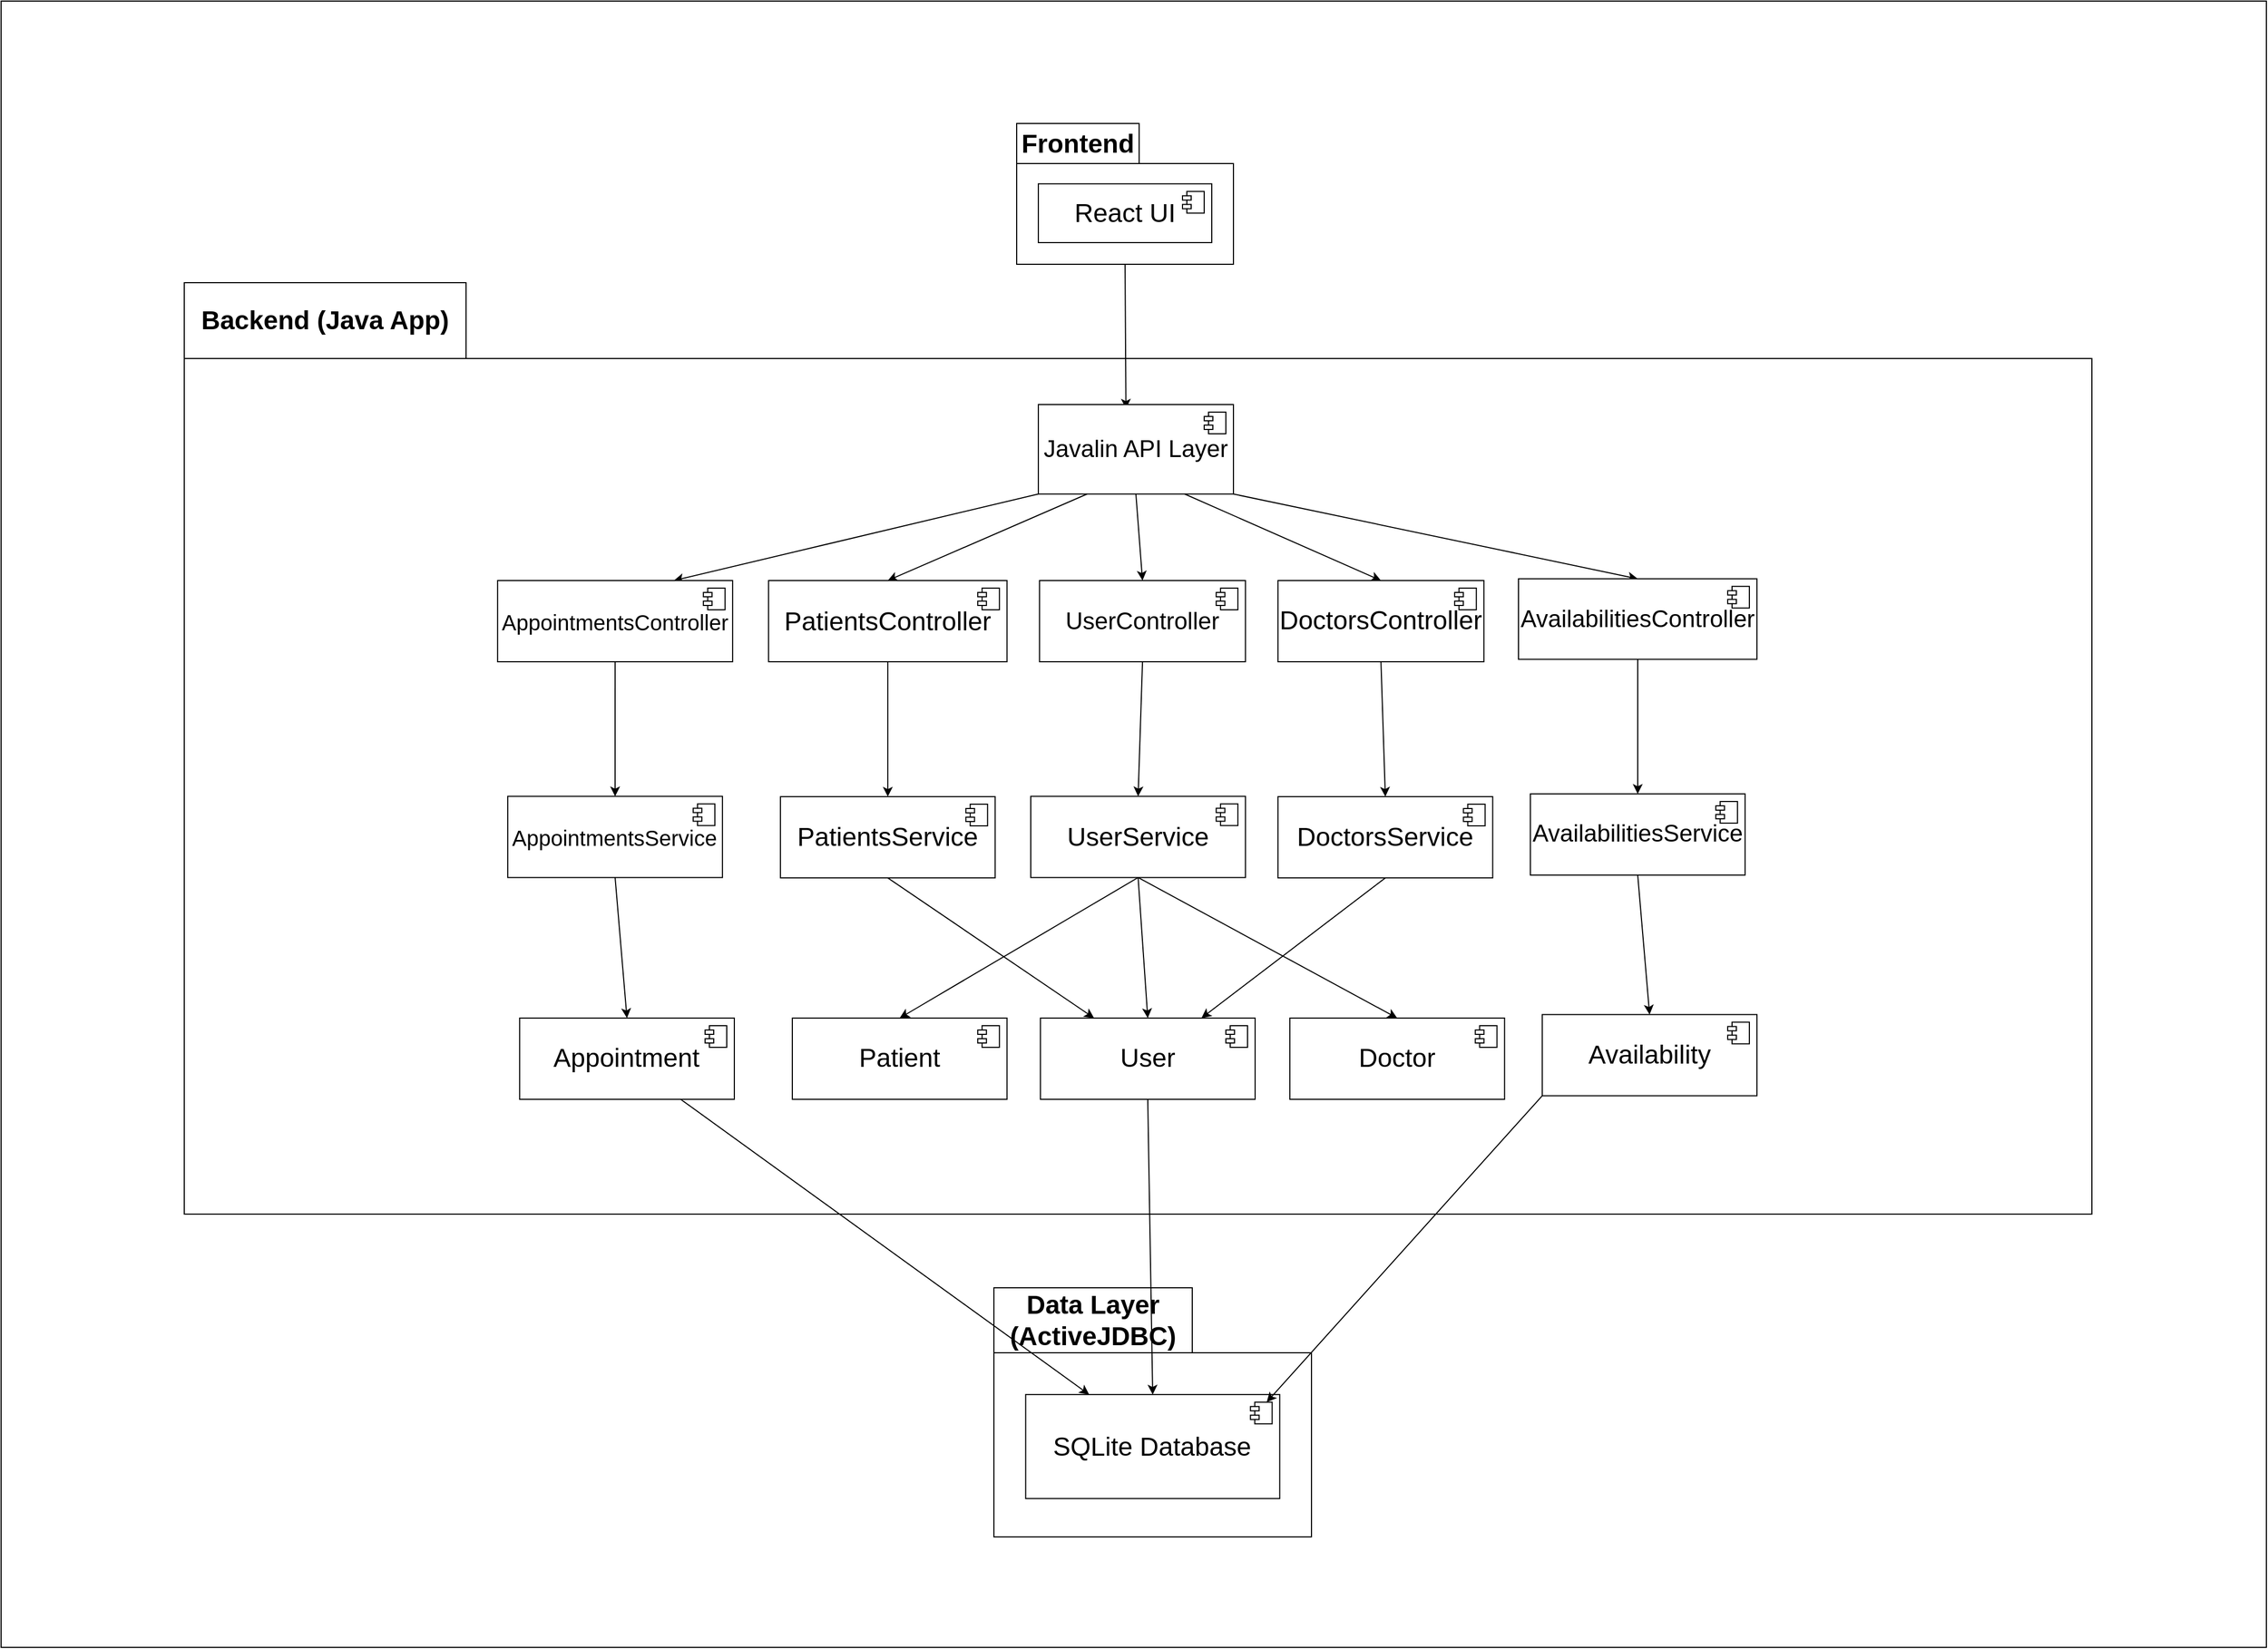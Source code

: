 <mxfile>
    <diagram id="rBxl4bkAhzxToutXgtcX" name="Page-1">
        <mxGraphModel dx="2530" dy="2548" grid="1" gridSize="10" guides="1" tooltips="1" connect="1" arrows="1" fold="1" page="1" pageScale="1" pageWidth="850" pageHeight="1100" math="0" shadow="0">
            <root>
                <mxCell id="0"/>
                <mxCell id="1" parent="0"/>
                <mxCell id="2" value="" style="rounded=0;whiteSpace=wrap;html=1;movable=1;resizable=1;rotatable=1;deletable=1;editable=1;locked=0;connectable=1;" vertex="1" parent="1">
                    <mxGeometry x="-440" y="-560" width="2090" height="1520" as="geometry"/>
                </mxCell>
                <mxCell id="3" value="&lt;font style=&quot;font-size: 24px;&quot;&gt;Frontend&lt;/font&gt;" style="shape=folder;fontStyle=1;tabWidth=113;tabHeight=37;tabPosition=left;html=1;boundedLbl=1;labelInHeader=1;container=1;collapsible=0;whiteSpace=wrap;movable=1;resizable=1;rotatable=1;deletable=1;editable=1;locked=0;connectable=1;" vertex="1" parent="1">
                    <mxGeometry x="497" y="-447" width="200" height="130" as="geometry"/>
                </mxCell>
                <mxCell id="4" value="" style="html=1;strokeColor=none;resizeWidth=1;resizeHeight=1;fillColor=none;part=1;connectable=1;allowArrows=0;deletable=1;whiteSpace=wrap;movable=1;resizable=1;rotatable=1;editable=1;locked=0;" vertex="1" parent="3">
                    <mxGeometry width="200" height="91" relative="1" as="geometry">
                        <mxPoint y="30" as="offset"/>
                    </mxGeometry>
                </mxCell>
                <mxCell id="5" value="&lt;font style=&quot;font-size: 24px;&quot;&gt;React UI&lt;/font&gt;" style="html=1;dropTarget=0;whiteSpace=wrap;movable=1;resizable=1;rotatable=1;deletable=1;editable=1;locked=0;connectable=1;" vertex="1" parent="3">
                    <mxGeometry x="20" y="55.72" width="160" height="54.28" as="geometry"/>
                </mxCell>
                <mxCell id="6" value="" style="shape=module;jettyWidth=8;jettyHeight=4;movable=1;resizable=1;rotatable=1;deletable=1;editable=1;locked=0;connectable=1;" vertex="1" parent="5">
                    <mxGeometry x="1" width="20" height="20" relative="1" as="geometry">
                        <mxPoint x="-27" y="7" as="offset"/>
                    </mxGeometry>
                </mxCell>
                <mxCell id="7" value="&lt;font style=&quot;font-size: 24px;&quot;&gt;Backend (Java App)&lt;/font&gt;" style="shape=folder;fontStyle=1;tabWidth=260;tabHeight=70;tabPosition=left;html=1;boundedLbl=1;labelInHeader=1;container=0;collapsible=0;whiteSpace=wrap;movable=1;resizable=1;rotatable=1;deletable=1;editable=1;locked=0;connectable=1;" vertex="1" parent="1">
                    <mxGeometry x="-271" y="-300" width="1760" height="860" as="geometry"/>
                </mxCell>
                <mxCell id="8" style="edgeStyle=none;html=1;exitX=0.5;exitY=1;exitDx=0;exitDy=0;exitPerimeter=0;entryX=0.449;entryY=0.046;entryDx=0;entryDy=0;entryPerimeter=0;" edge="1" parent="1" source="3" target="26">
                    <mxGeometry relative="1" as="geometry"/>
                </mxCell>
                <mxCell id="9" value="&lt;font style=&quot;font-size: 24px;&quot;&gt;Data Layer (ActiveJDBC)&lt;/font&gt;" style="shape=folder;fontStyle=1;tabWidth=183;tabHeight=60;tabPosition=left;html=1;boundedLbl=1;labelInHeader=1;container=1;collapsible=0;whiteSpace=wrap;movable=1;resizable=1;rotatable=1;deletable=1;editable=1;locked=0;connectable=1;" vertex="1" parent="1">
                    <mxGeometry x="476" y="628" width="293" height="230" as="geometry"/>
                </mxCell>
                <mxCell id="10" value="" style="html=1;strokeColor=none;resizeWidth=1;resizeHeight=1;fillColor=none;part=1;connectable=1;allowArrows=0;deletable=1;whiteSpace=wrap;movable=1;resizable=1;rotatable=1;editable=1;locked=0;" vertex="1" parent="9">
                    <mxGeometry width="293.0" height="161.0" relative="1" as="geometry">
                        <mxPoint y="30" as="offset"/>
                    </mxGeometry>
                </mxCell>
                <mxCell id="11" value="&lt;font style=&quot;font-size: 24px;&quot;&gt;SQLite Database&lt;/font&gt;" style="html=1;dropTarget=0;whiteSpace=wrap;movable=1;resizable=1;rotatable=1;deletable=1;editable=1;locked=0;connectable=1;" vertex="1" parent="9">
                    <mxGeometry x="29.3" y="98.582" width="234.4" height="96.034" as="geometry"/>
                </mxCell>
                <mxCell id="12" value="" style="shape=module;jettyWidth=8;jettyHeight=4;movable=1;resizable=1;rotatable=1;deletable=1;editable=1;locked=0;connectable=1;" vertex="1" parent="11">
                    <mxGeometry x="1" width="20" height="20" relative="1" as="geometry">
                        <mxPoint x="-27" y="7" as="offset"/>
                    </mxGeometry>
                </mxCell>
                <mxCell id="14" style="edgeStyle=none;html=1;exitX=0.75;exitY=1;exitDx=0;exitDy=0;entryX=0.25;entryY=0;entryDx=0;entryDy=0;" edge="1" parent="1" source="74" target="11">
                    <mxGeometry relative="1" as="geometry"/>
                </mxCell>
                <mxCell id="15" style="edgeStyle=none;html=1;exitX=0.5;exitY=1;exitDx=0;exitDy=0;entryX=0.5;entryY=0;entryDx=0;entryDy=0;" edge="1" parent="1" source="78" target="11">
                    <mxGeometry relative="1" as="geometry"/>
                </mxCell>
                <mxCell id="16" style="edgeStyle=none;html=1;exitX=0;exitY=1;exitDx=0;exitDy=0;entryX=0.75;entryY=0;entryDx=0;entryDy=0;" edge="1" parent="1" source="84" target="12">
                    <mxGeometry relative="1" as="geometry"/>
                </mxCell>
                <mxCell id="18" value="" style="html=1;strokeColor=none;resizeWidth=1;resizeHeight=1;fillColor=none;part=1;connectable=1;allowArrows=0;deletable=1;whiteSpace=wrap;movable=1;resizable=1;rotatable=1;editable=1;locked=0;" vertex="1" parent="1">
                    <mxGeometry x="-240" y="-270" width="1760" height="780" as="geometry">
                        <mxPoint y="30" as="offset"/>
                    </mxGeometry>
                </mxCell>
                <mxCell id="20" style="edgeStyle=none;html=1;exitX=0;exitY=1;exitDx=0;exitDy=0;entryX=0.75;entryY=0;entryDx=0;entryDy=0;" edge="1" parent="1" source="26" target="32">
                    <mxGeometry relative="1" as="geometry"/>
                </mxCell>
                <mxCell id="21" style="edgeStyle=none;html=1;exitX=0.25;exitY=1;exitDx=0;exitDy=0;entryX=0.5;entryY=0;entryDx=0;entryDy=0;" edge="1" parent="1" source="26" target="35">
                    <mxGeometry relative="1" as="geometry"/>
                </mxCell>
                <mxCell id="22" style="edgeStyle=none;html=1;exitX=0.5;exitY=1;exitDx=0;exitDy=0;entryX=0.5;entryY=0;entryDx=0;entryDy=0;" edge="1" parent="1" source="26" target="38">
                    <mxGeometry relative="1" as="geometry"/>
                </mxCell>
                <mxCell id="23" style="edgeStyle=none;html=1;exitX=0.75;exitY=1;exitDx=0;exitDy=0;entryX=0.5;entryY=0;entryDx=0;entryDy=0;" edge="1" parent="1" source="26" target="41">
                    <mxGeometry relative="1" as="geometry"/>
                </mxCell>
                <mxCell id="25" style="edgeStyle=none;html=1;exitX=1;exitY=1;exitDx=0;exitDy=0;entryX=0.5;entryY=0;entryDx=0;entryDy=0;" edge="1" parent="1" source="26" target="47">
                    <mxGeometry relative="1" as="geometry"/>
                </mxCell>
                <mxCell id="26" value="&lt;font style=&quot;font-size: 22px;&quot;&gt;Javalin API Layer&lt;/font&gt;" style="html=1;dropTarget=0;whiteSpace=wrap;" vertex="1" parent="1">
                    <mxGeometry x="517" y="-187.501" width="180" height="82.634" as="geometry"/>
                </mxCell>
                <mxCell id="27" value="" style="shape=module;jettyWidth=8;jettyHeight=4;" vertex="1" parent="26">
                    <mxGeometry x="1" width="20" height="20" relative="1" as="geometry">
                        <mxPoint x="-27" y="7" as="offset"/>
                    </mxGeometry>
                </mxCell>
                <mxCell id="31" style="edgeStyle=none;html=1;exitX=0.5;exitY=1;exitDx=0;exitDy=0;entryX=0.5;entryY=0;entryDx=0;entryDy=0;" edge="1" parent="1" source="32" target="53">
                    <mxGeometry relative="1" as="geometry"/>
                </mxCell>
                <mxCell id="32" value="&lt;font style=&quot;font-size: 20px;&quot;&gt;AppointmentsController&lt;/font&gt;" style="html=1;dropTarget=0;whiteSpace=wrap;" vertex="1" parent="1">
                    <mxGeometry x="18.1" y="-24.993" width="216.83" height="74.996" as="geometry"/>
                </mxCell>
                <mxCell id="33" value="" style="shape=module;jettyWidth=8;jettyHeight=4;" vertex="1" parent="32">
                    <mxGeometry x="1" width="20" height="20" relative="1" as="geometry">
                        <mxPoint x="-27" y="7" as="offset"/>
                    </mxGeometry>
                </mxCell>
                <mxCell id="34" style="edgeStyle=none;html=1;exitX=0.5;exitY=1;exitDx=0;exitDy=0;entryX=0.5;entryY=0;entryDx=0;entryDy=0;" edge="1" parent="1" source="35" target="50">
                    <mxGeometry relative="1" as="geometry"/>
                </mxCell>
                <mxCell id="35" value="&lt;font style=&quot;font-size: 24px;&quot;&gt;PatientsController&lt;/font&gt;" style="html=1;dropTarget=0;whiteSpace=wrap;" vertex="1" parent="1">
                    <mxGeometry x="268.1" y="-24.993" width="220" height="74.996" as="geometry"/>
                </mxCell>
                <mxCell id="36" value="" style="shape=module;jettyWidth=8;jettyHeight=4;" vertex="1" parent="35">
                    <mxGeometry x="1" width="20" height="20" relative="1" as="geometry">
                        <mxPoint x="-27" y="7" as="offset"/>
                    </mxGeometry>
                </mxCell>
                <mxCell id="37" style="edgeStyle=none;html=1;exitX=0.5;exitY=1;exitDx=0;exitDy=0;entryX=0.5;entryY=0;entryDx=0;entryDy=0;" edge="1" parent="1" source="38" target="61">
                    <mxGeometry relative="1" as="geometry"/>
                </mxCell>
                <mxCell id="38" value="&lt;font style=&quot;font-size: 22px;&quot;&gt;UserController&lt;/font&gt;" style="html=1;dropTarget=0;whiteSpace=wrap;" vertex="1" parent="1">
                    <mxGeometry x="518.1" y="-24.993" width="190" height="74.996" as="geometry"/>
                </mxCell>
                <mxCell id="39" value="" style="shape=module;jettyWidth=8;jettyHeight=4;" vertex="1" parent="38">
                    <mxGeometry x="1" width="20" height="20" relative="1" as="geometry">
                        <mxPoint x="-27" y="7" as="offset"/>
                    </mxGeometry>
                </mxCell>
                <mxCell id="40" style="edgeStyle=none;html=1;exitX=0.5;exitY=1;exitDx=0;exitDy=0;entryX=0.5;entryY=0;entryDx=0;entryDy=0;" edge="1" parent="1" source="41" target="67">
                    <mxGeometry relative="1" as="geometry"/>
                </mxCell>
                <mxCell id="41" value="&lt;font style=&quot;font-size: 24px;&quot;&gt;DoctorsController&lt;/font&gt;" style="html=1;dropTarget=0;whiteSpace=wrap;" vertex="1" parent="1">
                    <mxGeometry x="738.1" y="-25.002" width="190" height="74.996" as="geometry"/>
                </mxCell>
                <mxCell id="42" value="" style="shape=module;jettyWidth=8;jettyHeight=4;" vertex="1" parent="41">
                    <mxGeometry x="1" width="20" height="20" relative="1" as="geometry">
                        <mxPoint x="-27" y="7" as="offset"/>
                    </mxGeometry>
                </mxCell>
                <mxCell id="46" style="edgeStyle=none;html=1;exitX=0.5;exitY=1;exitDx=0;exitDy=0;entryX=0.5;entryY=0;entryDx=0;entryDy=0;" edge="1" parent="1" source="47" target="64">
                    <mxGeometry relative="1" as="geometry"/>
                </mxCell>
                <mxCell id="47" value="&lt;font style=&quot;font-size: 22px;&quot;&gt;AvailabilitiesController&lt;/font&gt;" style="html=1;dropTarget=0;whiteSpace=wrap;" vertex="1" parent="1">
                    <mxGeometry x="960.0" y="-26.617" width="220" height="74.336" as="geometry"/>
                </mxCell>
                <mxCell id="48" value="" style="shape=module;jettyWidth=8;jettyHeight=4;" vertex="1" parent="47">
                    <mxGeometry x="1" width="20" height="20" relative="1" as="geometry">
                        <mxPoint x="-27" y="7" as="offset"/>
                    </mxGeometry>
                </mxCell>
                <mxCell id="49" style="edgeStyle=none;html=1;exitX=0.5;exitY=1;exitDx=0;exitDy=0;entryX=0.25;entryY=0;entryDx=0;entryDy=0;" edge="1" parent="1" source="50" target="78">
                    <mxGeometry relative="1" as="geometry"/>
                </mxCell>
                <mxCell id="50" value="&lt;font style=&quot;font-size: 24px;&quot;&gt;PatientsService&lt;/font&gt;" style="html=1;dropTarget=0;whiteSpace=wrap;" vertex="1" parent="1">
                    <mxGeometry x="279.05" y="174.554" width="198.1" height="74.996" as="geometry"/>
                </mxCell>
                <mxCell id="51" value="" style="shape=module;jettyWidth=8;jettyHeight=4;" vertex="1" parent="50">
                    <mxGeometry x="1" width="20" height="20" relative="1" as="geometry">
                        <mxPoint x="-27" y="7" as="offset"/>
                    </mxGeometry>
                </mxCell>
                <mxCell id="52" style="edgeStyle=none;html=1;exitX=0.5;exitY=1;exitDx=0;exitDy=0;entryX=0.5;entryY=0;entryDx=0;entryDy=0;" edge="1" parent="1" source="53" target="74">
                    <mxGeometry relative="1" as="geometry"/>
                </mxCell>
                <mxCell id="53" value="&lt;font style=&quot;font-size: 20px;&quot;&gt;AppointmentsService&lt;/font&gt;" style="html=1;dropTarget=0;whiteSpace=wrap;" vertex="1" parent="1">
                    <mxGeometry x="27.46" y="174.228" width="198.1" height="74.996" as="geometry"/>
                </mxCell>
                <mxCell id="54" value="" style="shape=module;jettyWidth=8;jettyHeight=4;" vertex="1" parent="53">
                    <mxGeometry x="1" width="20" height="20" relative="1" as="geometry">
                        <mxPoint x="-27" y="7" as="offset"/>
                    </mxGeometry>
                </mxCell>
                <mxCell id="58" style="edgeStyle=none;html=1;exitX=0.5;exitY=1;exitDx=0;exitDy=0;entryX=0.5;entryY=0;entryDx=0;entryDy=0;" edge="1" parent="1" source="61" target="78">
                    <mxGeometry relative="1" as="geometry"/>
                </mxCell>
                <mxCell id="59" style="edgeStyle=none;html=1;exitX=0.5;exitY=1;exitDx=0;exitDy=0;entryX=0.5;entryY=0;entryDx=0;entryDy=0;" edge="1" parent="1" source="61" target="76">
                    <mxGeometry relative="1" as="geometry"/>
                </mxCell>
                <mxCell id="60" style="edgeStyle=none;html=1;exitX=0.5;exitY=1;exitDx=0;exitDy=0;entryX=0.5;entryY=0;entryDx=0;entryDy=0;" edge="1" parent="1" source="61" target="80">
                    <mxGeometry relative="1" as="geometry"/>
                </mxCell>
                <mxCell id="61" value="&lt;font style=&quot;font-size: 24px;&quot;&gt;UserService&lt;/font&gt;" style="html=1;dropTarget=0;whiteSpace=wrap;" vertex="1" parent="1">
                    <mxGeometry x="510.0" y="174.228" width="198.1" height="74.996" as="geometry"/>
                </mxCell>
                <mxCell id="62" value="" style="shape=module;jettyWidth=8;jettyHeight=4;" vertex="1" parent="61">
                    <mxGeometry x="1" width="20" height="20" relative="1" as="geometry">
                        <mxPoint x="-27" y="7" as="offset"/>
                    </mxGeometry>
                </mxCell>
                <mxCell id="63" style="edgeStyle=none;html=1;exitX=0.5;exitY=1;exitDx=0;exitDy=0;entryX=0.5;entryY=0;entryDx=0;entryDy=0;" edge="1" parent="1" source="64" target="84">
                    <mxGeometry relative="1" as="geometry"/>
                </mxCell>
                <mxCell id="64" value="&lt;font style=&quot;font-size: 22px;&quot;&gt;AvailabilitiesService&lt;/font&gt;" style="html=1;dropTarget=0;whiteSpace=wrap;" vertex="1" parent="1">
                    <mxGeometry x="970.95" y="171.964" width="198.1" height="74.996" as="geometry"/>
                </mxCell>
                <mxCell id="65" value="" style="shape=module;jettyWidth=8;jettyHeight=4;" vertex="1" parent="64">
                    <mxGeometry x="1" width="20" height="20" relative="1" as="geometry">
                        <mxPoint x="-27" y="7" as="offset"/>
                    </mxGeometry>
                </mxCell>
                <mxCell id="66" style="edgeStyle=none;html=1;exitX=0.5;exitY=1;exitDx=0;exitDy=0;entryX=0.75;entryY=0;entryDx=0;entryDy=0;" edge="1" parent="1" source="67" target="78">
                    <mxGeometry relative="1" as="geometry"/>
                </mxCell>
                <mxCell id="67" value="&lt;font style=&quot;font-size: 24px;&quot;&gt;DoctorsService&lt;/font&gt;" style="html=1;dropTarget=0;whiteSpace=wrap;" vertex="1" parent="1">
                    <mxGeometry x="738.1" y="174.554" width="198.1" height="74.996" as="geometry"/>
                </mxCell>
                <mxCell id="68" value="" style="shape=module;jettyWidth=8;jettyHeight=4;" vertex="1" parent="67">
                    <mxGeometry x="1" width="20" height="20" relative="1" as="geometry">
                        <mxPoint x="-27" y="7" as="offset"/>
                    </mxGeometry>
                </mxCell>
                <mxCell id="74" value="&lt;font style=&quot;font-size: 24px;&quot;&gt;Appointment&lt;/font&gt;" style="html=1;dropTarget=0;whiteSpace=wrap;" vertex="1" parent="1">
                    <mxGeometry x="38.41" y="378.978" width="198.1" height="74.996" as="geometry"/>
                </mxCell>
                <mxCell id="75" value="" style="shape=module;jettyWidth=8;jettyHeight=4;" vertex="1" parent="74">
                    <mxGeometry x="1" width="20" height="20" relative="1" as="geometry">
                        <mxPoint x="-27" y="7" as="offset"/>
                    </mxGeometry>
                </mxCell>
                <mxCell id="76" value="&lt;font style=&quot;font-size: 24px;&quot;&gt;Patient&lt;/font&gt;" style="html=1;dropTarget=0;whiteSpace=wrap;" vertex="1" parent="1">
                    <mxGeometry x="290.0" y="378.978" width="198.1" height="74.996" as="geometry"/>
                </mxCell>
                <mxCell id="77" value="" style="shape=module;jettyWidth=8;jettyHeight=4;" vertex="1" parent="76">
                    <mxGeometry x="1" width="20" height="20" relative="1" as="geometry">
                        <mxPoint x="-27" y="7" as="offset"/>
                    </mxGeometry>
                </mxCell>
                <mxCell id="78" value="&lt;font style=&quot;font-size: 24px;&quot;&gt;User&lt;/font&gt;" style="html=1;dropTarget=0;whiteSpace=wrap;" vertex="1" parent="1">
                    <mxGeometry x="518.9" y="378.978" width="198.1" height="74.996" as="geometry"/>
                </mxCell>
                <mxCell id="79" value="" style="shape=module;jettyWidth=8;jettyHeight=4;" vertex="1" parent="78">
                    <mxGeometry x="1" width="20" height="20" relative="1" as="geometry">
                        <mxPoint x="-27" y="7" as="offset"/>
                    </mxGeometry>
                </mxCell>
                <mxCell id="80" value="&lt;font style=&quot;font-size: 24px;&quot;&gt;Doctor&lt;/font&gt;" style="html=1;dropTarget=0;whiteSpace=wrap;" vertex="1" parent="1">
                    <mxGeometry x="749.05" y="378.978" width="198.1" height="74.996" as="geometry"/>
                </mxCell>
                <mxCell id="81" value="" style="shape=module;jettyWidth=8;jettyHeight=4;" vertex="1" parent="80">
                    <mxGeometry x="1" width="20" height="20" relative="1" as="geometry">
                        <mxPoint x="-27" y="7" as="offset"/>
                    </mxGeometry>
                </mxCell>
                <mxCell id="84" value="&lt;font style=&quot;font-size: 24px;&quot;&gt;Availability&lt;/font&gt;" style="html=1;dropTarget=0;whiteSpace=wrap;" vertex="1" parent="1">
                    <mxGeometry x="981.9" y="375.729" width="198.1" height="74.996" as="geometry"/>
                </mxCell>
                <mxCell id="85" value="" style="shape=module;jettyWidth=8;jettyHeight=4;" vertex="1" parent="84">
                    <mxGeometry x="1" width="20" height="20" relative="1" as="geometry">
                        <mxPoint x="-27" y="7" as="offset"/>
                    </mxGeometry>
                </mxCell>
            </root>
        </mxGraphModel>
    </diagram>
</mxfile>